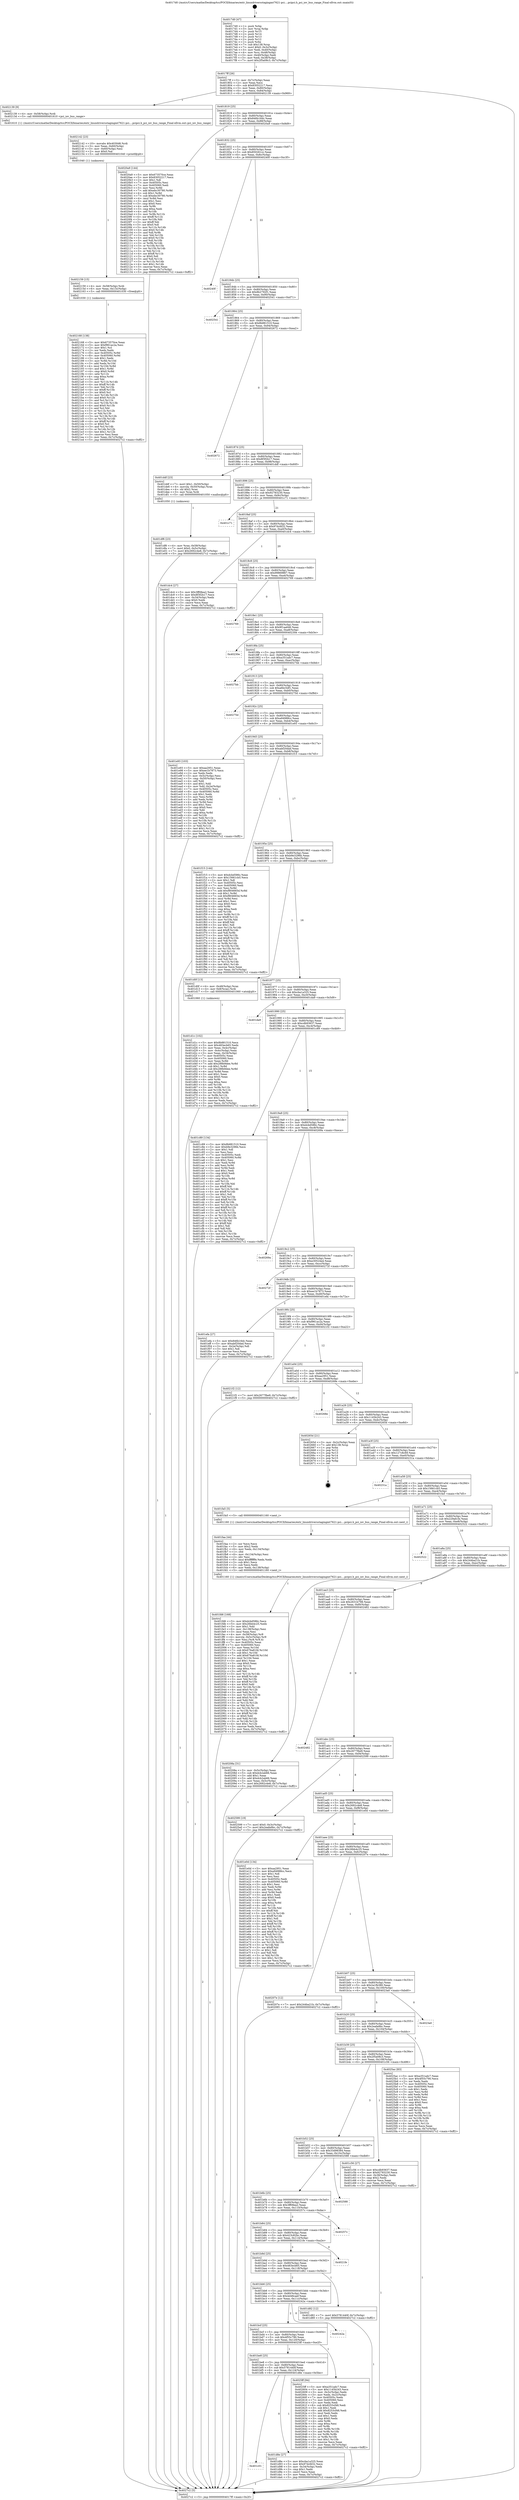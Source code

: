 digraph "0x4017d0" {
  label = "0x4017d0 (/mnt/c/Users/mathe/Desktop/tcc/POCII/binaries/extr_linuxdriversstagingmt7621-pci....pcipci.h_pci_iov_bus_range_Final-ollvm.out::main(0))"
  labelloc = "t"
  node[shape=record]

  Entry [label="",width=0.3,height=0.3,shape=circle,fillcolor=black,style=filled]
  "0x4017ff" [label="{
     0x4017ff [26]\l
     | [instrs]\l
     &nbsp;&nbsp;0x4017ff \<+3\>: mov -0x7c(%rbp),%eax\l
     &nbsp;&nbsp;0x401802 \<+2\>: mov %eax,%ecx\l
     &nbsp;&nbsp;0x401804 \<+6\>: sub $0x83052217,%ecx\l
     &nbsp;&nbsp;0x40180a \<+3\>: mov %eax,-0x80(%rbp)\l
     &nbsp;&nbsp;0x40180d \<+6\>: mov %ecx,-0x84(%rbp)\l
     &nbsp;&nbsp;0x401813 \<+6\>: je 0000000000402139 \<main+0x969\>\l
  }"]
  "0x402139" [label="{
     0x402139 [9]\l
     | [instrs]\l
     &nbsp;&nbsp;0x402139 \<+4\>: mov -0x58(%rbp),%rdi\l
     &nbsp;&nbsp;0x40213d \<+5\>: call 0000000000401610 \<pci_iov_bus_range\>\l
     | [calls]\l
     &nbsp;&nbsp;0x401610 \{1\} (/mnt/c/Users/mathe/Desktop/tcc/POCII/binaries/extr_linuxdriversstagingmt7621-pci....pcipci.h_pci_iov_bus_range_Final-ollvm.out::pci_iov_bus_range)\l
  }"]
  "0x401819" [label="{
     0x401819 [25]\l
     | [instrs]\l
     &nbsp;&nbsp;0x401819 \<+5\>: jmp 000000000040181e \<main+0x4e\>\l
     &nbsp;&nbsp;0x40181e \<+3\>: mov -0x80(%rbp),%eax\l
     &nbsp;&nbsp;0x401821 \<+5\>: sub $0x846b16dc,%eax\l
     &nbsp;&nbsp;0x401826 \<+6\>: mov %eax,-0x88(%rbp)\l
     &nbsp;&nbsp;0x40182c \<+6\>: je 00000000004020a9 \<main+0x8d9\>\l
  }"]
  Exit [label="",width=0.3,height=0.3,shape=circle,fillcolor=black,style=filled,peripheries=2]
  "0x4020a9" [label="{
     0x4020a9 [144]\l
     | [instrs]\l
     &nbsp;&nbsp;0x4020a9 \<+5\>: mov $0x673570ce,%eax\l
     &nbsp;&nbsp;0x4020ae \<+5\>: mov $0x83052217,%ecx\l
     &nbsp;&nbsp;0x4020b3 \<+2\>: mov $0x1,%dl\l
     &nbsp;&nbsp;0x4020b5 \<+7\>: mov 0x40505c,%esi\l
     &nbsp;&nbsp;0x4020bc \<+7\>: mov 0x405060,%edi\l
     &nbsp;&nbsp;0x4020c3 \<+3\>: mov %esi,%r8d\l
     &nbsp;&nbsp;0x4020c6 \<+7\>: add $0xebc30780,%r8d\l
     &nbsp;&nbsp;0x4020cd \<+4\>: sub $0x1,%r8d\l
     &nbsp;&nbsp;0x4020d1 \<+7\>: sub $0xebc30780,%r8d\l
     &nbsp;&nbsp;0x4020d8 \<+4\>: imul %r8d,%esi\l
     &nbsp;&nbsp;0x4020dc \<+3\>: and $0x1,%esi\l
     &nbsp;&nbsp;0x4020df \<+3\>: cmp $0x0,%esi\l
     &nbsp;&nbsp;0x4020e2 \<+4\>: sete %r9b\l
     &nbsp;&nbsp;0x4020e6 \<+3\>: cmp $0xa,%edi\l
     &nbsp;&nbsp;0x4020e9 \<+4\>: setl %r10b\l
     &nbsp;&nbsp;0x4020ed \<+3\>: mov %r9b,%r11b\l
     &nbsp;&nbsp;0x4020f0 \<+4\>: xor $0xff,%r11b\l
     &nbsp;&nbsp;0x4020f4 \<+3\>: mov %r10b,%bl\l
     &nbsp;&nbsp;0x4020f7 \<+3\>: xor $0xff,%bl\l
     &nbsp;&nbsp;0x4020fa \<+3\>: xor $0x0,%dl\l
     &nbsp;&nbsp;0x4020fd \<+3\>: mov %r11b,%r14b\l
     &nbsp;&nbsp;0x402100 \<+4\>: and $0x0,%r14b\l
     &nbsp;&nbsp;0x402104 \<+3\>: and %dl,%r9b\l
     &nbsp;&nbsp;0x402107 \<+3\>: mov %bl,%r15b\l
     &nbsp;&nbsp;0x40210a \<+4\>: and $0x0,%r15b\l
     &nbsp;&nbsp;0x40210e \<+3\>: and %dl,%r10b\l
     &nbsp;&nbsp;0x402111 \<+3\>: or %r9b,%r14b\l
     &nbsp;&nbsp;0x402114 \<+3\>: or %r10b,%r15b\l
     &nbsp;&nbsp;0x402117 \<+3\>: xor %r15b,%r14b\l
     &nbsp;&nbsp;0x40211a \<+3\>: or %bl,%r11b\l
     &nbsp;&nbsp;0x40211d \<+4\>: xor $0xff,%r11b\l
     &nbsp;&nbsp;0x402121 \<+3\>: or $0x0,%dl\l
     &nbsp;&nbsp;0x402124 \<+3\>: and %dl,%r11b\l
     &nbsp;&nbsp;0x402127 \<+3\>: or %r11b,%r14b\l
     &nbsp;&nbsp;0x40212a \<+4\>: test $0x1,%r14b\l
     &nbsp;&nbsp;0x40212e \<+3\>: cmovne %ecx,%eax\l
     &nbsp;&nbsp;0x402131 \<+3\>: mov %eax,-0x7c(%rbp)\l
     &nbsp;&nbsp;0x402134 \<+5\>: jmp 00000000004027c2 \<main+0xff2\>\l
  }"]
  "0x401832" [label="{
     0x401832 [25]\l
     | [instrs]\l
     &nbsp;&nbsp;0x401832 \<+5\>: jmp 0000000000401837 \<main+0x67\>\l
     &nbsp;&nbsp;0x401837 \<+3\>: mov -0x80(%rbp),%eax\l
     &nbsp;&nbsp;0x40183a \<+5\>: sub $0x850261cc,%eax\l
     &nbsp;&nbsp;0x40183f \<+6\>: mov %eax,-0x8c(%rbp)\l
     &nbsp;&nbsp;0x401845 \<+6\>: je 000000000040240f \<main+0xc3f\>\l
  }"]
  "0x402168" [label="{
     0x402168 [138]\l
     | [instrs]\l
     &nbsp;&nbsp;0x402168 \<+5\>: mov $0x673570ce,%eax\l
     &nbsp;&nbsp;0x40216d \<+5\>: mov $0xf961ac2a,%esi\l
     &nbsp;&nbsp;0x402172 \<+2\>: mov $0x1,%cl\l
     &nbsp;&nbsp;0x402174 \<+2\>: xor %edx,%edx\l
     &nbsp;&nbsp;0x402176 \<+8\>: mov 0x40505c,%r8d\l
     &nbsp;&nbsp;0x40217e \<+8\>: mov 0x405060,%r9d\l
     &nbsp;&nbsp;0x402186 \<+3\>: sub $0x1,%edx\l
     &nbsp;&nbsp;0x402189 \<+3\>: mov %r8d,%r10d\l
     &nbsp;&nbsp;0x40218c \<+3\>: add %edx,%r10d\l
     &nbsp;&nbsp;0x40218f \<+4\>: imul %r10d,%r8d\l
     &nbsp;&nbsp;0x402193 \<+4\>: and $0x1,%r8d\l
     &nbsp;&nbsp;0x402197 \<+4\>: cmp $0x0,%r8d\l
     &nbsp;&nbsp;0x40219b \<+4\>: sete %r11b\l
     &nbsp;&nbsp;0x40219f \<+4\>: cmp $0xa,%r9d\l
     &nbsp;&nbsp;0x4021a3 \<+3\>: setl %bl\l
     &nbsp;&nbsp;0x4021a6 \<+3\>: mov %r11b,%r14b\l
     &nbsp;&nbsp;0x4021a9 \<+4\>: xor $0xff,%r14b\l
     &nbsp;&nbsp;0x4021ad \<+3\>: mov %bl,%r15b\l
     &nbsp;&nbsp;0x4021b0 \<+4\>: xor $0xff,%r15b\l
     &nbsp;&nbsp;0x4021b4 \<+3\>: xor $0x0,%cl\l
     &nbsp;&nbsp;0x4021b7 \<+3\>: mov %r14b,%r12b\l
     &nbsp;&nbsp;0x4021ba \<+4\>: and $0x0,%r12b\l
     &nbsp;&nbsp;0x4021be \<+3\>: and %cl,%r11b\l
     &nbsp;&nbsp;0x4021c1 \<+3\>: mov %r15b,%r13b\l
     &nbsp;&nbsp;0x4021c4 \<+4\>: and $0x0,%r13b\l
     &nbsp;&nbsp;0x4021c8 \<+2\>: and %cl,%bl\l
     &nbsp;&nbsp;0x4021ca \<+3\>: or %r11b,%r12b\l
     &nbsp;&nbsp;0x4021cd \<+3\>: or %bl,%r13b\l
     &nbsp;&nbsp;0x4021d0 \<+3\>: xor %r13b,%r12b\l
     &nbsp;&nbsp;0x4021d3 \<+3\>: or %r15b,%r14b\l
     &nbsp;&nbsp;0x4021d6 \<+4\>: xor $0xff,%r14b\l
     &nbsp;&nbsp;0x4021da \<+3\>: or $0x0,%cl\l
     &nbsp;&nbsp;0x4021dd \<+3\>: and %cl,%r14b\l
     &nbsp;&nbsp;0x4021e0 \<+3\>: or %r14b,%r12b\l
     &nbsp;&nbsp;0x4021e3 \<+4\>: test $0x1,%r12b\l
     &nbsp;&nbsp;0x4021e7 \<+3\>: cmovne %esi,%eax\l
     &nbsp;&nbsp;0x4021ea \<+3\>: mov %eax,-0x7c(%rbp)\l
     &nbsp;&nbsp;0x4021ed \<+5\>: jmp 00000000004027c2 \<main+0xff2\>\l
  }"]
  "0x40240f" [label="{
     0x40240f\l
  }", style=dashed]
  "0x40184b" [label="{
     0x40184b [25]\l
     | [instrs]\l
     &nbsp;&nbsp;0x40184b \<+5\>: jmp 0000000000401850 \<main+0x80\>\l
     &nbsp;&nbsp;0x401850 \<+3\>: mov -0x80(%rbp),%eax\l
     &nbsp;&nbsp;0x401853 \<+5\>: sub $0x8b2792f1,%eax\l
     &nbsp;&nbsp;0x401858 \<+6\>: mov %eax,-0x90(%rbp)\l
     &nbsp;&nbsp;0x40185e \<+6\>: je 0000000000402541 \<main+0xd71\>\l
  }"]
  "0x402159" [label="{
     0x402159 [15]\l
     | [instrs]\l
     &nbsp;&nbsp;0x402159 \<+4\>: mov -0x58(%rbp),%rdi\l
     &nbsp;&nbsp;0x40215d \<+6\>: mov %eax,-0x13c(%rbp)\l
     &nbsp;&nbsp;0x402163 \<+5\>: call 0000000000401030 \<free@plt\>\l
     | [calls]\l
     &nbsp;&nbsp;0x401030 \{1\} (unknown)\l
  }"]
  "0x402541" [label="{
     0x402541\l
  }", style=dashed]
  "0x401864" [label="{
     0x401864 [25]\l
     | [instrs]\l
     &nbsp;&nbsp;0x401864 \<+5\>: jmp 0000000000401869 \<main+0x99\>\l
     &nbsp;&nbsp;0x401869 \<+3\>: mov -0x80(%rbp),%eax\l
     &nbsp;&nbsp;0x40186c \<+5\>: sub $0x8b881510,%eax\l
     &nbsp;&nbsp;0x401871 \<+6\>: mov %eax,-0x94(%rbp)\l
     &nbsp;&nbsp;0x401877 \<+6\>: je 0000000000402672 \<main+0xea2\>\l
  }"]
  "0x402142" [label="{
     0x402142 [23]\l
     | [instrs]\l
     &nbsp;&nbsp;0x402142 \<+10\>: movabs $0x4030d6,%rdi\l
     &nbsp;&nbsp;0x40214c \<+3\>: mov %eax,-0x60(%rbp)\l
     &nbsp;&nbsp;0x40214f \<+3\>: mov -0x60(%rbp),%esi\l
     &nbsp;&nbsp;0x402152 \<+2\>: mov $0x0,%al\l
     &nbsp;&nbsp;0x402154 \<+5\>: call 0000000000401040 \<printf@plt\>\l
     | [calls]\l
     &nbsp;&nbsp;0x401040 \{1\} (unknown)\l
  }"]
  "0x402672" [label="{
     0x402672\l
  }", style=dashed]
  "0x40187d" [label="{
     0x40187d [25]\l
     | [instrs]\l
     &nbsp;&nbsp;0x40187d \<+5\>: jmp 0000000000401882 \<main+0xb2\>\l
     &nbsp;&nbsp;0x401882 \<+3\>: mov -0x80(%rbp),%eax\l
     &nbsp;&nbsp;0x401885 \<+5\>: sub $0x8f3f2b17,%eax\l
     &nbsp;&nbsp;0x40188a \<+6\>: mov %eax,-0x98(%rbp)\l
     &nbsp;&nbsp;0x401890 \<+6\>: je 0000000000401ddf \<main+0x60f\>\l
  }"]
  "0x401fd6" [label="{
     0x401fd6 [168]\l
     | [instrs]\l
     &nbsp;&nbsp;0x401fd6 \<+5\>: mov $0xdcbd586c,%ecx\l
     &nbsp;&nbsp;0x401fdb \<+5\>: mov $0x26bb4c25,%edx\l
     &nbsp;&nbsp;0x401fe0 \<+3\>: mov $0x1,%dil\l
     &nbsp;&nbsp;0x401fe3 \<+6\>: mov -0x138(%rbp),%esi\l
     &nbsp;&nbsp;0x401fe9 \<+3\>: imul %eax,%esi\l
     &nbsp;&nbsp;0x401fec \<+4\>: mov -0x58(%rbp),%r8\l
     &nbsp;&nbsp;0x401ff0 \<+4\>: movslq -0x5c(%rbp),%r9\l
     &nbsp;&nbsp;0x401ff4 \<+4\>: mov %esi,(%r8,%r9,4)\l
     &nbsp;&nbsp;0x401ff8 \<+7\>: mov 0x40505c,%eax\l
     &nbsp;&nbsp;0x401fff \<+7\>: mov 0x405060,%esi\l
     &nbsp;&nbsp;0x402006 \<+3\>: mov %eax,%r10d\l
     &nbsp;&nbsp;0x402009 \<+7\>: sub $0x676a81fd,%r10d\l
     &nbsp;&nbsp;0x402010 \<+4\>: sub $0x1,%r10d\l
     &nbsp;&nbsp;0x402014 \<+7\>: add $0x676a81fd,%r10d\l
     &nbsp;&nbsp;0x40201b \<+4\>: imul %r10d,%eax\l
     &nbsp;&nbsp;0x40201f \<+3\>: and $0x1,%eax\l
     &nbsp;&nbsp;0x402022 \<+3\>: cmp $0x0,%eax\l
     &nbsp;&nbsp;0x402025 \<+4\>: sete %r11b\l
     &nbsp;&nbsp;0x402029 \<+3\>: cmp $0xa,%esi\l
     &nbsp;&nbsp;0x40202c \<+3\>: setl %bl\l
     &nbsp;&nbsp;0x40202f \<+3\>: mov %r11b,%r14b\l
     &nbsp;&nbsp;0x402032 \<+4\>: xor $0xff,%r14b\l
     &nbsp;&nbsp;0x402036 \<+3\>: mov %bl,%r15b\l
     &nbsp;&nbsp;0x402039 \<+4\>: xor $0xff,%r15b\l
     &nbsp;&nbsp;0x40203d \<+4\>: xor $0x0,%dil\l
     &nbsp;&nbsp;0x402041 \<+3\>: mov %r14b,%r12b\l
     &nbsp;&nbsp;0x402044 \<+4\>: and $0x0,%r12b\l
     &nbsp;&nbsp;0x402048 \<+3\>: and %dil,%r11b\l
     &nbsp;&nbsp;0x40204b \<+3\>: mov %r15b,%r13b\l
     &nbsp;&nbsp;0x40204e \<+4\>: and $0x0,%r13b\l
     &nbsp;&nbsp;0x402052 \<+3\>: and %dil,%bl\l
     &nbsp;&nbsp;0x402055 \<+3\>: or %r11b,%r12b\l
     &nbsp;&nbsp;0x402058 \<+3\>: or %bl,%r13b\l
     &nbsp;&nbsp;0x40205b \<+3\>: xor %r13b,%r12b\l
     &nbsp;&nbsp;0x40205e \<+3\>: or %r15b,%r14b\l
     &nbsp;&nbsp;0x402061 \<+4\>: xor $0xff,%r14b\l
     &nbsp;&nbsp;0x402065 \<+4\>: or $0x0,%dil\l
     &nbsp;&nbsp;0x402069 \<+3\>: and %dil,%r14b\l
     &nbsp;&nbsp;0x40206c \<+3\>: or %r14b,%r12b\l
     &nbsp;&nbsp;0x40206f \<+4\>: test $0x1,%r12b\l
     &nbsp;&nbsp;0x402073 \<+3\>: cmovne %edx,%ecx\l
     &nbsp;&nbsp;0x402076 \<+3\>: mov %ecx,-0x7c(%rbp)\l
     &nbsp;&nbsp;0x402079 \<+5\>: jmp 00000000004027c2 \<main+0xff2\>\l
  }"]
  "0x401ddf" [label="{
     0x401ddf [23]\l
     | [instrs]\l
     &nbsp;&nbsp;0x401ddf \<+7\>: movl $0x1,-0x50(%rbp)\l
     &nbsp;&nbsp;0x401de6 \<+4\>: movslq -0x50(%rbp),%rax\l
     &nbsp;&nbsp;0x401dea \<+4\>: shl $0x2,%rax\l
     &nbsp;&nbsp;0x401dee \<+3\>: mov %rax,%rdi\l
     &nbsp;&nbsp;0x401df1 \<+5\>: call 0000000000401050 \<malloc@plt\>\l
     | [calls]\l
     &nbsp;&nbsp;0x401050 \{1\} (unknown)\l
  }"]
  "0x401896" [label="{
     0x401896 [25]\l
     | [instrs]\l
     &nbsp;&nbsp;0x401896 \<+5\>: jmp 000000000040189b \<main+0xcb\>\l
     &nbsp;&nbsp;0x40189b \<+3\>: mov -0x80(%rbp),%eax\l
     &nbsp;&nbsp;0x40189e \<+5\>: sub $0x92783230,%eax\l
     &nbsp;&nbsp;0x4018a3 \<+6\>: mov %eax,-0x9c(%rbp)\l
     &nbsp;&nbsp;0x4018a9 \<+6\>: je 0000000000401c71 \<main+0x4a1\>\l
  }"]
  "0x401faa" [label="{
     0x401faa [44]\l
     | [instrs]\l
     &nbsp;&nbsp;0x401faa \<+2\>: xor %ecx,%ecx\l
     &nbsp;&nbsp;0x401fac \<+5\>: mov $0x2,%edx\l
     &nbsp;&nbsp;0x401fb1 \<+6\>: mov %edx,-0x134(%rbp)\l
     &nbsp;&nbsp;0x401fb7 \<+1\>: cltd\l
     &nbsp;&nbsp;0x401fb8 \<+6\>: mov -0x134(%rbp),%esi\l
     &nbsp;&nbsp;0x401fbe \<+2\>: idiv %esi\l
     &nbsp;&nbsp;0x401fc0 \<+6\>: imul $0xfffffffe,%edx,%edx\l
     &nbsp;&nbsp;0x401fc6 \<+3\>: sub $0x1,%ecx\l
     &nbsp;&nbsp;0x401fc9 \<+2\>: sub %ecx,%edx\l
     &nbsp;&nbsp;0x401fcb \<+6\>: mov %edx,-0x138(%rbp)\l
     &nbsp;&nbsp;0x401fd1 \<+5\>: call 0000000000401160 \<next_i\>\l
     | [calls]\l
     &nbsp;&nbsp;0x401160 \{1\} (/mnt/c/Users/mathe/Desktop/tcc/POCII/binaries/extr_linuxdriversstagingmt7621-pci....pcipci.h_pci_iov_bus_range_Final-ollvm.out::next_i)\l
  }"]
  "0x401c71" [label="{
     0x401c71\l
  }", style=dashed]
  "0x4018af" [label="{
     0x4018af [25]\l
     | [instrs]\l
     &nbsp;&nbsp;0x4018af \<+5\>: jmp 00000000004018b4 \<main+0xe4\>\l
     &nbsp;&nbsp;0x4018b4 \<+3\>: mov -0x80(%rbp),%eax\l
     &nbsp;&nbsp;0x4018b7 \<+5\>: sub $0x97dcfd32,%eax\l
     &nbsp;&nbsp;0x4018bc \<+6\>: mov %eax,-0xa0(%rbp)\l
     &nbsp;&nbsp;0x4018c2 \<+6\>: je 0000000000401dc4 \<main+0x5f4\>\l
  }"]
  "0x401df6" [label="{
     0x401df6 [23]\l
     | [instrs]\l
     &nbsp;&nbsp;0x401df6 \<+4\>: mov %rax,-0x58(%rbp)\l
     &nbsp;&nbsp;0x401dfa \<+7\>: movl $0x0,-0x5c(%rbp)\l
     &nbsp;&nbsp;0x401e01 \<+7\>: movl $0x2692c4e8,-0x7c(%rbp)\l
     &nbsp;&nbsp;0x401e08 \<+5\>: jmp 00000000004027c2 \<main+0xff2\>\l
  }"]
  "0x401dc4" [label="{
     0x401dc4 [27]\l
     | [instrs]\l
     &nbsp;&nbsp;0x401dc4 \<+5\>: mov $0x3ff08ea2,%eax\l
     &nbsp;&nbsp;0x401dc9 \<+5\>: mov $0x8f3f2b17,%ecx\l
     &nbsp;&nbsp;0x401dce \<+3\>: mov -0x34(%rbp),%edx\l
     &nbsp;&nbsp;0x401dd1 \<+3\>: cmp $0x0,%edx\l
     &nbsp;&nbsp;0x401dd4 \<+3\>: cmove %ecx,%eax\l
     &nbsp;&nbsp;0x401dd7 \<+3\>: mov %eax,-0x7c(%rbp)\l
     &nbsp;&nbsp;0x401dda \<+5\>: jmp 00000000004027c2 \<main+0xff2\>\l
  }"]
  "0x4018c8" [label="{
     0x4018c8 [25]\l
     | [instrs]\l
     &nbsp;&nbsp;0x4018c8 \<+5\>: jmp 00000000004018cd \<main+0xfd\>\l
     &nbsp;&nbsp;0x4018cd \<+3\>: mov -0x80(%rbp),%eax\l
     &nbsp;&nbsp;0x4018d0 \<+5\>: sub $0x99869867,%eax\l
     &nbsp;&nbsp;0x4018d5 \<+6\>: mov %eax,-0xa4(%rbp)\l
     &nbsp;&nbsp;0x4018db \<+6\>: je 0000000000402769 \<main+0xf99\>\l
  }"]
  "0x401c01" [label="{
     0x401c01\l
  }", style=dashed]
  "0x402769" [label="{
     0x402769\l
  }", style=dashed]
  "0x4018e1" [label="{
     0x4018e1 [25]\l
     | [instrs]\l
     &nbsp;&nbsp;0x4018e1 \<+5\>: jmp 00000000004018e6 \<main+0x116\>\l
     &nbsp;&nbsp;0x4018e6 \<+3\>: mov -0x80(%rbp),%eax\l
     &nbsp;&nbsp;0x4018e9 \<+5\>: sub $0x9f1aa646,%eax\l
     &nbsp;&nbsp;0x4018ee \<+6\>: mov %eax,-0xa8(%rbp)\l
     &nbsp;&nbsp;0x4018f4 \<+6\>: je 000000000040230e \<main+0xb3e\>\l
  }"]
  "0x401d8e" [label="{
     0x401d8e [27]\l
     | [instrs]\l
     &nbsp;&nbsp;0x401d8e \<+5\>: mov $0xcba1a325,%eax\l
     &nbsp;&nbsp;0x401d93 \<+5\>: mov $0x97dcfd32,%ecx\l
     &nbsp;&nbsp;0x401d98 \<+3\>: mov -0x34(%rbp),%edx\l
     &nbsp;&nbsp;0x401d9b \<+3\>: cmp $0x1,%edx\l
     &nbsp;&nbsp;0x401d9e \<+3\>: cmovl %ecx,%eax\l
     &nbsp;&nbsp;0x401da1 \<+3\>: mov %eax,-0x7c(%rbp)\l
     &nbsp;&nbsp;0x401da4 \<+5\>: jmp 00000000004027c2 \<main+0xff2\>\l
  }"]
  "0x40230e" [label="{
     0x40230e\l
  }", style=dashed]
  "0x4018fa" [label="{
     0x4018fa [25]\l
     | [instrs]\l
     &nbsp;&nbsp;0x4018fa \<+5\>: jmp 00000000004018ff \<main+0x12f\>\l
     &nbsp;&nbsp;0x4018ff \<+3\>: mov -0x80(%rbp),%eax\l
     &nbsp;&nbsp;0x401902 \<+5\>: sub $0xa351adc7,%eax\l
     &nbsp;&nbsp;0x401907 \<+6\>: mov %eax,-0xac(%rbp)\l
     &nbsp;&nbsp;0x40190d \<+6\>: je 00000000004027bb \<main+0xfeb\>\l
  }"]
  "0x401be8" [label="{
     0x401be8 [25]\l
     | [instrs]\l
     &nbsp;&nbsp;0x401be8 \<+5\>: jmp 0000000000401bed \<main+0x41d\>\l
     &nbsp;&nbsp;0x401bed \<+3\>: mov -0x80(%rbp),%eax\l
     &nbsp;&nbsp;0x401bf0 \<+5\>: sub $0x5781440f,%eax\l
     &nbsp;&nbsp;0x401bf5 \<+6\>: mov %eax,-0x124(%rbp)\l
     &nbsp;&nbsp;0x401bfb \<+6\>: je 0000000000401d8e \<main+0x5be\>\l
  }"]
  "0x4027bb" [label="{
     0x4027bb\l
  }", style=dashed]
  "0x401913" [label="{
     0x401913 [25]\l
     | [instrs]\l
     &nbsp;&nbsp;0x401913 \<+5\>: jmp 0000000000401918 \<main+0x148\>\l
     &nbsp;&nbsp;0x401918 \<+3\>: mov -0x80(%rbp),%eax\l
     &nbsp;&nbsp;0x40191b \<+5\>: sub $0xa6bc5df1,%eax\l
     &nbsp;&nbsp;0x401920 \<+6\>: mov %eax,-0xb0(%rbp)\l
     &nbsp;&nbsp;0x401926 \<+6\>: je 000000000040275d \<main+0xf8d\>\l
  }"]
  "0x4025ff" [label="{
     0x4025ff [94]\l
     | [instrs]\l
     &nbsp;&nbsp;0x4025ff \<+5\>: mov $0xa351adc7,%eax\l
     &nbsp;&nbsp;0x402604 \<+5\>: mov $0x1145b243,%ecx\l
     &nbsp;&nbsp;0x402609 \<+3\>: mov -0x3c(%rbp),%edx\l
     &nbsp;&nbsp;0x40260c \<+3\>: mov %edx,-0x2c(%rbp)\l
     &nbsp;&nbsp;0x40260f \<+7\>: mov 0x40505c,%edx\l
     &nbsp;&nbsp;0x402616 \<+7\>: mov 0x405060,%esi\l
     &nbsp;&nbsp;0x40261d \<+2\>: mov %edx,%edi\l
     &nbsp;&nbsp;0x40261f \<+6\>: sub $0x8253cf48,%edi\l
     &nbsp;&nbsp;0x402625 \<+3\>: sub $0x1,%edi\l
     &nbsp;&nbsp;0x402628 \<+6\>: add $0x8253cf48,%edi\l
     &nbsp;&nbsp;0x40262e \<+3\>: imul %edi,%edx\l
     &nbsp;&nbsp;0x402631 \<+3\>: and $0x1,%edx\l
     &nbsp;&nbsp;0x402634 \<+3\>: cmp $0x0,%edx\l
     &nbsp;&nbsp;0x402637 \<+4\>: sete %r8b\l
     &nbsp;&nbsp;0x40263b \<+3\>: cmp $0xa,%esi\l
     &nbsp;&nbsp;0x40263e \<+4\>: setl %r9b\l
     &nbsp;&nbsp;0x402642 \<+3\>: mov %r8b,%r10b\l
     &nbsp;&nbsp;0x402645 \<+3\>: and %r9b,%r10b\l
     &nbsp;&nbsp;0x402648 \<+3\>: xor %r9b,%r8b\l
     &nbsp;&nbsp;0x40264b \<+3\>: or %r8b,%r10b\l
     &nbsp;&nbsp;0x40264e \<+4\>: test $0x1,%r10b\l
     &nbsp;&nbsp;0x402652 \<+3\>: cmovne %ecx,%eax\l
     &nbsp;&nbsp;0x402655 \<+3\>: mov %eax,-0x7c(%rbp)\l
     &nbsp;&nbsp;0x402658 \<+5\>: jmp 00000000004027c2 \<main+0xff2\>\l
  }"]
  "0x40275d" [label="{
     0x40275d\l
  }", style=dashed]
  "0x40192c" [label="{
     0x40192c [25]\l
     | [instrs]\l
     &nbsp;&nbsp;0x40192c \<+5\>: jmp 0000000000401931 \<main+0x161\>\l
     &nbsp;&nbsp;0x401931 \<+3\>: mov -0x80(%rbp),%eax\l
     &nbsp;&nbsp;0x401934 \<+5\>: sub $0xa94988cc,%eax\l
     &nbsp;&nbsp;0x401939 \<+6\>: mov %eax,-0xb4(%rbp)\l
     &nbsp;&nbsp;0x40193f \<+6\>: je 0000000000401e93 \<main+0x6c3\>\l
  }"]
  "0x401bcf" [label="{
     0x401bcf [25]\l
     | [instrs]\l
     &nbsp;&nbsp;0x401bcf \<+5\>: jmp 0000000000401bd4 \<main+0x404\>\l
     &nbsp;&nbsp;0x401bd4 \<+3\>: mov -0x80(%rbp),%eax\l
     &nbsp;&nbsp;0x401bd7 \<+5\>: sub $0x4f55c790,%eax\l
     &nbsp;&nbsp;0x401bdc \<+6\>: mov %eax,-0x120(%rbp)\l
     &nbsp;&nbsp;0x401be2 \<+6\>: je 00000000004025ff \<main+0xe2f\>\l
  }"]
  "0x401e93" [label="{
     0x401e93 [103]\l
     | [instrs]\l
     &nbsp;&nbsp;0x401e93 \<+5\>: mov $0xaa2951,%eax\l
     &nbsp;&nbsp;0x401e98 \<+5\>: mov $0xee1b7873,%ecx\l
     &nbsp;&nbsp;0x401e9d \<+2\>: xor %edx,%edx\l
     &nbsp;&nbsp;0x401e9f \<+3\>: mov -0x5c(%rbp),%esi\l
     &nbsp;&nbsp;0x401ea2 \<+3\>: cmp -0x50(%rbp),%esi\l
     &nbsp;&nbsp;0x401ea5 \<+4\>: setl %dil\l
     &nbsp;&nbsp;0x401ea9 \<+4\>: and $0x1,%dil\l
     &nbsp;&nbsp;0x401ead \<+4\>: mov %dil,-0x2e(%rbp)\l
     &nbsp;&nbsp;0x401eb1 \<+7\>: mov 0x40505c,%esi\l
     &nbsp;&nbsp;0x401eb8 \<+8\>: mov 0x405060,%r8d\l
     &nbsp;&nbsp;0x401ec0 \<+3\>: sub $0x1,%edx\l
     &nbsp;&nbsp;0x401ec3 \<+3\>: mov %esi,%r9d\l
     &nbsp;&nbsp;0x401ec6 \<+3\>: add %edx,%r9d\l
     &nbsp;&nbsp;0x401ec9 \<+4\>: imul %r9d,%esi\l
     &nbsp;&nbsp;0x401ecd \<+3\>: and $0x1,%esi\l
     &nbsp;&nbsp;0x401ed0 \<+3\>: cmp $0x0,%esi\l
     &nbsp;&nbsp;0x401ed3 \<+4\>: sete %dil\l
     &nbsp;&nbsp;0x401ed7 \<+4\>: cmp $0xa,%r8d\l
     &nbsp;&nbsp;0x401edb \<+4\>: setl %r10b\l
     &nbsp;&nbsp;0x401edf \<+3\>: mov %dil,%r11b\l
     &nbsp;&nbsp;0x401ee2 \<+3\>: and %r10b,%r11b\l
     &nbsp;&nbsp;0x401ee5 \<+3\>: xor %r10b,%dil\l
     &nbsp;&nbsp;0x401ee8 \<+3\>: or %dil,%r11b\l
     &nbsp;&nbsp;0x401eeb \<+4\>: test $0x1,%r11b\l
     &nbsp;&nbsp;0x401eef \<+3\>: cmovne %ecx,%eax\l
     &nbsp;&nbsp;0x401ef2 \<+3\>: mov %eax,-0x7c(%rbp)\l
     &nbsp;&nbsp;0x401ef5 \<+5\>: jmp 00000000004027c2 \<main+0xff2\>\l
  }"]
  "0x401945" [label="{
     0x401945 [25]\l
     | [instrs]\l
     &nbsp;&nbsp;0x401945 \<+5\>: jmp 000000000040194a \<main+0x17a\>\l
     &nbsp;&nbsp;0x40194a \<+3\>: mov -0x80(%rbp),%eax\l
     &nbsp;&nbsp;0x40194d \<+5\>: sub $0xabf20dad,%eax\l
     &nbsp;&nbsp;0x401952 \<+6\>: mov %eax,-0xb8(%rbp)\l
     &nbsp;&nbsp;0x401958 \<+6\>: je 0000000000401f15 \<main+0x745\>\l
  }"]
  "0x40242a" [label="{
     0x40242a\l
  }", style=dashed]
  "0x401f15" [label="{
     0x401f15 [144]\l
     | [instrs]\l
     &nbsp;&nbsp;0x401f15 \<+5\>: mov $0xdcbd586c,%eax\l
     &nbsp;&nbsp;0x401f1a \<+5\>: mov $0x15661cb5,%ecx\l
     &nbsp;&nbsp;0x401f1f \<+2\>: mov $0x1,%dl\l
     &nbsp;&nbsp;0x401f21 \<+7\>: mov 0x40505c,%esi\l
     &nbsp;&nbsp;0x401f28 \<+7\>: mov 0x405060,%edi\l
     &nbsp;&nbsp;0x401f2f \<+3\>: mov %esi,%r8d\l
     &nbsp;&nbsp;0x401f32 \<+7\>: add $0xf804665d,%r8d\l
     &nbsp;&nbsp;0x401f39 \<+4\>: sub $0x1,%r8d\l
     &nbsp;&nbsp;0x401f3d \<+7\>: sub $0xf804665d,%r8d\l
     &nbsp;&nbsp;0x401f44 \<+4\>: imul %r8d,%esi\l
     &nbsp;&nbsp;0x401f48 \<+3\>: and $0x1,%esi\l
     &nbsp;&nbsp;0x401f4b \<+3\>: cmp $0x0,%esi\l
     &nbsp;&nbsp;0x401f4e \<+4\>: sete %r9b\l
     &nbsp;&nbsp;0x401f52 \<+3\>: cmp $0xa,%edi\l
     &nbsp;&nbsp;0x401f55 \<+4\>: setl %r10b\l
     &nbsp;&nbsp;0x401f59 \<+3\>: mov %r9b,%r11b\l
     &nbsp;&nbsp;0x401f5c \<+4\>: xor $0xff,%r11b\l
     &nbsp;&nbsp;0x401f60 \<+3\>: mov %r10b,%bl\l
     &nbsp;&nbsp;0x401f63 \<+3\>: xor $0xff,%bl\l
     &nbsp;&nbsp;0x401f66 \<+3\>: xor $0x1,%dl\l
     &nbsp;&nbsp;0x401f69 \<+3\>: mov %r11b,%r14b\l
     &nbsp;&nbsp;0x401f6c \<+4\>: and $0xff,%r14b\l
     &nbsp;&nbsp;0x401f70 \<+3\>: and %dl,%r9b\l
     &nbsp;&nbsp;0x401f73 \<+3\>: mov %bl,%r15b\l
     &nbsp;&nbsp;0x401f76 \<+4\>: and $0xff,%r15b\l
     &nbsp;&nbsp;0x401f7a \<+3\>: and %dl,%r10b\l
     &nbsp;&nbsp;0x401f7d \<+3\>: or %r9b,%r14b\l
     &nbsp;&nbsp;0x401f80 \<+3\>: or %r10b,%r15b\l
     &nbsp;&nbsp;0x401f83 \<+3\>: xor %r15b,%r14b\l
     &nbsp;&nbsp;0x401f86 \<+3\>: or %bl,%r11b\l
     &nbsp;&nbsp;0x401f89 \<+4\>: xor $0xff,%r11b\l
     &nbsp;&nbsp;0x401f8d \<+3\>: or $0x1,%dl\l
     &nbsp;&nbsp;0x401f90 \<+3\>: and %dl,%r11b\l
     &nbsp;&nbsp;0x401f93 \<+3\>: or %r11b,%r14b\l
     &nbsp;&nbsp;0x401f96 \<+4\>: test $0x1,%r14b\l
     &nbsp;&nbsp;0x401f9a \<+3\>: cmovne %ecx,%eax\l
     &nbsp;&nbsp;0x401f9d \<+3\>: mov %eax,-0x7c(%rbp)\l
     &nbsp;&nbsp;0x401fa0 \<+5\>: jmp 00000000004027c2 \<main+0xff2\>\l
  }"]
  "0x40195e" [label="{
     0x40195e [25]\l
     | [instrs]\l
     &nbsp;&nbsp;0x40195e \<+5\>: jmp 0000000000401963 \<main+0x193\>\l
     &nbsp;&nbsp;0x401963 \<+3\>: mov -0x80(%rbp),%eax\l
     &nbsp;&nbsp;0x401966 \<+5\>: sub $0xb9e3296b,%eax\l
     &nbsp;&nbsp;0x40196b \<+6\>: mov %eax,-0xbc(%rbp)\l
     &nbsp;&nbsp;0x401971 \<+6\>: je 0000000000401d0f \<main+0x53f\>\l
  }"]
  "0x401bb6" [label="{
     0x401bb6 [25]\l
     | [instrs]\l
     &nbsp;&nbsp;0x401bb6 \<+5\>: jmp 0000000000401bbb \<main+0x3eb\>\l
     &nbsp;&nbsp;0x401bbb \<+3\>: mov -0x80(%rbp),%eax\l
     &nbsp;&nbsp;0x401bbe \<+5\>: sub $0x4d48caef,%eax\l
     &nbsp;&nbsp;0x401bc3 \<+6\>: mov %eax,-0x11c(%rbp)\l
     &nbsp;&nbsp;0x401bc9 \<+6\>: je 000000000040242a \<main+0xc5a\>\l
  }"]
  "0x401d0f" [label="{
     0x401d0f [13]\l
     | [instrs]\l
     &nbsp;&nbsp;0x401d0f \<+4\>: mov -0x48(%rbp),%rax\l
     &nbsp;&nbsp;0x401d13 \<+4\>: mov 0x8(%rax),%rdi\l
     &nbsp;&nbsp;0x401d17 \<+5\>: call 0000000000401060 \<atoi@plt\>\l
     | [calls]\l
     &nbsp;&nbsp;0x401060 \{1\} (unknown)\l
  }"]
  "0x401977" [label="{
     0x401977 [25]\l
     | [instrs]\l
     &nbsp;&nbsp;0x401977 \<+5\>: jmp 000000000040197c \<main+0x1ac\>\l
     &nbsp;&nbsp;0x40197c \<+3\>: mov -0x80(%rbp),%eax\l
     &nbsp;&nbsp;0x40197f \<+5\>: sub $0xcba1a325,%eax\l
     &nbsp;&nbsp;0x401984 \<+6\>: mov %eax,-0xc0(%rbp)\l
     &nbsp;&nbsp;0x40198a \<+6\>: je 0000000000401da9 \<main+0x5d9\>\l
  }"]
  "0x401d82" [label="{
     0x401d82 [12]\l
     | [instrs]\l
     &nbsp;&nbsp;0x401d82 \<+7\>: movl $0x5781440f,-0x7c(%rbp)\l
     &nbsp;&nbsp;0x401d89 \<+5\>: jmp 00000000004027c2 \<main+0xff2\>\l
  }"]
  "0x401da9" [label="{
     0x401da9\l
  }", style=dashed]
  "0x401990" [label="{
     0x401990 [25]\l
     | [instrs]\l
     &nbsp;&nbsp;0x401990 \<+5\>: jmp 0000000000401995 \<main+0x1c5\>\l
     &nbsp;&nbsp;0x401995 \<+3\>: mov -0x80(%rbp),%eax\l
     &nbsp;&nbsp;0x401998 \<+5\>: sub $0xcdb93637,%eax\l
     &nbsp;&nbsp;0x40199d \<+6\>: mov %eax,-0xc4(%rbp)\l
     &nbsp;&nbsp;0x4019a3 \<+6\>: je 0000000000401c89 \<main+0x4b9\>\l
  }"]
  "0x401b9d" [label="{
     0x401b9d [25]\l
     | [instrs]\l
     &nbsp;&nbsp;0x401b9d \<+5\>: jmp 0000000000401ba2 \<main+0x3d2\>\l
     &nbsp;&nbsp;0x401ba2 \<+3\>: mov -0x80(%rbp),%eax\l
     &nbsp;&nbsp;0x401ba5 \<+5\>: sub $0x483ecb65,%eax\l
     &nbsp;&nbsp;0x401baa \<+6\>: mov %eax,-0x118(%rbp)\l
     &nbsp;&nbsp;0x401bb0 \<+6\>: je 0000000000401d82 \<main+0x5b2\>\l
  }"]
  "0x401c89" [label="{
     0x401c89 [134]\l
     | [instrs]\l
     &nbsp;&nbsp;0x401c89 \<+5\>: mov $0x8b881510,%eax\l
     &nbsp;&nbsp;0x401c8e \<+5\>: mov $0xb9e3296b,%ecx\l
     &nbsp;&nbsp;0x401c93 \<+2\>: mov $0x1,%dl\l
     &nbsp;&nbsp;0x401c95 \<+2\>: xor %esi,%esi\l
     &nbsp;&nbsp;0x401c97 \<+7\>: mov 0x40505c,%edi\l
     &nbsp;&nbsp;0x401c9e \<+8\>: mov 0x405060,%r8d\l
     &nbsp;&nbsp;0x401ca6 \<+3\>: sub $0x1,%esi\l
     &nbsp;&nbsp;0x401ca9 \<+3\>: mov %edi,%r9d\l
     &nbsp;&nbsp;0x401cac \<+3\>: add %esi,%r9d\l
     &nbsp;&nbsp;0x401caf \<+4\>: imul %r9d,%edi\l
     &nbsp;&nbsp;0x401cb3 \<+3\>: and $0x1,%edi\l
     &nbsp;&nbsp;0x401cb6 \<+3\>: cmp $0x0,%edi\l
     &nbsp;&nbsp;0x401cb9 \<+4\>: sete %r10b\l
     &nbsp;&nbsp;0x401cbd \<+4\>: cmp $0xa,%r8d\l
     &nbsp;&nbsp;0x401cc1 \<+4\>: setl %r11b\l
     &nbsp;&nbsp;0x401cc5 \<+3\>: mov %r10b,%bl\l
     &nbsp;&nbsp;0x401cc8 \<+3\>: xor $0xff,%bl\l
     &nbsp;&nbsp;0x401ccb \<+3\>: mov %r11b,%r14b\l
     &nbsp;&nbsp;0x401cce \<+4\>: xor $0xff,%r14b\l
     &nbsp;&nbsp;0x401cd2 \<+3\>: xor $0x1,%dl\l
     &nbsp;&nbsp;0x401cd5 \<+3\>: mov %bl,%r15b\l
     &nbsp;&nbsp;0x401cd8 \<+4\>: and $0xff,%r15b\l
     &nbsp;&nbsp;0x401cdc \<+3\>: and %dl,%r10b\l
     &nbsp;&nbsp;0x401cdf \<+3\>: mov %r14b,%r12b\l
     &nbsp;&nbsp;0x401ce2 \<+4\>: and $0xff,%r12b\l
     &nbsp;&nbsp;0x401ce6 \<+3\>: and %dl,%r11b\l
     &nbsp;&nbsp;0x401ce9 \<+3\>: or %r10b,%r15b\l
     &nbsp;&nbsp;0x401cec \<+3\>: or %r11b,%r12b\l
     &nbsp;&nbsp;0x401cef \<+3\>: xor %r12b,%r15b\l
     &nbsp;&nbsp;0x401cf2 \<+3\>: or %r14b,%bl\l
     &nbsp;&nbsp;0x401cf5 \<+3\>: xor $0xff,%bl\l
     &nbsp;&nbsp;0x401cf8 \<+3\>: or $0x1,%dl\l
     &nbsp;&nbsp;0x401cfb \<+2\>: and %dl,%bl\l
     &nbsp;&nbsp;0x401cfd \<+3\>: or %bl,%r15b\l
     &nbsp;&nbsp;0x401d00 \<+4\>: test $0x1,%r15b\l
     &nbsp;&nbsp;0x401d04 \<+3\>: cmovne %ecx,%eax\l
     &nbsp;&nbsp;0x401d07 \<+3\>: mov %eax,-0x7c(%rbp)\l
     &nbsp;&nbsp;0x401d0a \<+5\>: jmp 00000000004027c2 \<main+0xff2\>\l
  }"]
  "0x4019a9" [label="{
     0x4019a9 [25]\l
     | [instrs]\l
     &nbsp;&nbsp;0x4019a9 \<+5\>: jmp 00000000004019ae \<main+0x1de\>\l
     &nbsp;&nbsp;0x4019ae \<+3\>: mov -0x80(%rbp),%eax\l
     &nbsp;&nbsp;0x4019b1 \<+5\>: sub $0xdcbd586c,%eax\l
     &nbsp;&nbsp;0x4019b6 \<+6\>: mov %eax,-0xc8(%rbp)\l
     &nbsp;&nbsp;0x4019bc \<+6\>: je 000000000040269a \<main+0xeca\>\l
  }"]
  "0x4021fe" [label="{
     0x4021fe\l
  }", style=dashed]
  "0x40269a" [label="{
     0x40269a\l
  }", style=dashed]
  "0x4019c2" [label="{
     0x4019c2 [25]\l
     | [instrs]\l
     &nbsp;&nbsp;0x4019c2 \<+5\>: jmp 00000000004019c7 \<main+0x1f7\>\l
     &nbsp;&nbsp;0x4019c7 \<+3\>: mov -0x80(%rbp),%eax\l
     &nbsp;&nbsp;0x4019ca \<+5\>: sub $0xe30524a4,%eax\l
     &nbsp;&nbsp;0x4019cf \<+6\>: mov %eax,-0xcc(%rbp)\l
     &nbsp;&nbsp;0x4019d5 \<+6\>: je 000000000040272f \<main+0xf5f\>\l
  }"]
  "0x401b84" [label="{
     0x401b84 [25]\l
     | [instrs]\l
     &nbsp;&nbsp;0x401b84 \<+5\>: jmp 0000000000401b89 \<main+0x3b9\>\l
     &nbsp;&nbsp;0x401b89 \<+3\>: mov -0x80(%rbp),%eax\l
     &nbsp;&nbsp;0x401b8c \<+5\>: sub $0x423c82bc,%eax\l
     &nbsp;&nbsp;0x401b91 \<+6\>: mov %eax,-0x114(%rbp)\l
     &nbsp;&nbsp;0x401b97 \<+6\>: je 00000000004021fe \<main+0xa2e\>\l
  }"]
  "0x40272f" [label="{
     0x40272f\l
  }", style=dashed]
  "0x4019db" [label="{
     0x4019db [25]\l
     | [instrs]\l
     &nbsp;&nbsp;0x4019db \<+5\>: jmp 00000000004019e0 \<main+0x210\>\l
     &nbsp;&nbsp;0x4019e0 \<+3\>: mov -0x80(%rbp),%eax\l
     &nbsp;&nbsp;0x4019e3 \<+5\>: sub $0xee1b7873,%eax\l
     &nbsp;&nbsp;0x4019e8 \<+6\>: mov %eax,-0xd0(%rbp)\l
     &nbsp;&nbsp;0x4019ee \<+6\>: je 0000000000401efa \<main+0x72a\>\l
  }"]
  "0x40257c" [label="{
     0x40257c\l
  }", style=dashed]
  "0x401efa" [label="{
     0x401efa [27]\l
     | [instrs]\l
     &nbsp;&nbsp;0x401efa \<+5\>: mov $0x846b16dc,%eax\l
     &nbsp;&nbsp;0x401eff \<+5\>: mov $0xabf20dad,%ecx\l
     &nbsp;&nbsp;0x401f04 \<+3\>: mov -0x2e(%rbp),%dl\l
     &nbsp;&nbsp;0x401f07 \<+3\>: test $0x1,%dl\l
     &nbsp;&nbsp;0x401f0a \<+3\>: cmovne %ecx,%eax\l
     &nbsp;&nbsp;0x401f0d \<+3\>: mov %eax,-0x7c(%rbp)\l
     &nbsp;&nbsp;0x401f10 \<+5\>: jmp 00000000004027c2 \<main+0xff2\>\l
  }"]
  "0x4019f4" [label="{
     0x4019f4 [25]\l
     | [instrs]\l
     &nbsp;&nbsp;0x4019f4 \<+5\>: jmp 00000000004019f9 \<main+0x229\>\l
     &nbsp;&nbsp;0x4019f9 \<+3\>: mov -0x80(%rbp),%eax\l
     &nbsp;&nbsp;0x4019fc \<+5\>: sub $0xf961ac2a,%eax\l
     &nbsp;&nbsp;0x401a01 \<+6\>: mov %eax,-0xd4(%rbp)\l
     &nbsp;&nbsp;0x401a07 \<+6\>: je 00000000004021f2 \<main+0xa22\>\l
  }"]
  "0x401b6b" [label="{
     0x401b6b [25]\l
     | [instrs]\l
     &nbsp;&nbsp;0x401b6b \<+5\>: jmp 0000000000401b70 \<main+0x3a0\>\l
     &nbsp;&nbsp;0x401b70 \<+3\>: mov -0x80(%rbp),%eax\l
     &nbsp;&nbsp;0x401b73 \<+5\>: sub $0x3ff08ea2,%eax\l
     &nbsp;&nbsp;0x401b78 \<+6\>: mov %eax,-0x110(%rbp)\l
     &nbsp;&nbsp;0x401b7e \<+6\>: je 000000000040257c \<main+0xdac\>\l
  }"]
  "0x4021f2" [label="{
     0x4021f2 [12]\l
     | [instrs]\l
     &nbsp;&nbsp;0x4021f2 \<+7\>: movl $0x2677fbe9,-0x7c(%rbp)\l
     &nbsp;&nbsp;0x4021f9 \<+5\>: jmp 00000000004027c2 \<main+0xff2\>\l
  }"]
  "0x401a0d" [label="{
     0x401a0d [25]\l
     | [instrs]\l
     &nbsp;&nbsp;0x401a0d \<+5\>: jmp 0000000000401a12 \<main+0x242\>\l
     &nbsp;&nbsp;0x401a12 \<+3\>: mov -0x80(%rbp),%eax\l
     &nbsp;&nbsp;0x401a15 \<+5\>: sub $0xaa2951,%eax\l
     &nbsp;&nbsp;0x401a1a \<+6\>: mov %eax,-0xd8(%rbp)\l
     &nbsp;&nbsp;0x401a20 \<+6\>: je 000000000040268e \<main+0xebe\>\l
  }"]
  "0x402588" [label="{
     0x402588\l
  }", style=dashed]
  "0x40268e" [label="{
     0x40268e\l
  }", style=dashed]
  "0x401a26" [label="{
     0x401a26 [25]\l
     | [instrs]\l
     &nbsp;&nbsp;0x401a26 \<+5\>: jmp 0000000000401a2b \<main+0x25b\>\l
     &nbsp;&nbsp;0x401a2b \<+3\>: mov -0x80(%rbp),%eax\l
     &nbsp;&nbsp;0x401a2e \<+5\>: sub $0x1145b243,%eax\l
     &nbsp;&nbsp;0x401a33 \<+6\>: mov %eax,-0xdc(%rbp)\l
     &nbsp;&nbsp;0x401a39 \<+6\>: je 000000000040265d \<main+0xe8d\>\l
  }"]
  "0x401d1c" [label="{
     0x401d1c [102]\l
     | [instrs]\l
     &nbsp;&nbsp;0x401d1c \<+5\>: mov $0x8b881510,%ecx\l
     &nbsp;&nbsp;0x401d21 \<+5\>: mov $0x483ecb65,%edx\l
     &nbsp;&nbsp;0x401d26 \<+3\>: mov %eax,-0x4c(%rbp)\l
     &nbsp;&nbsp;0x401d29 \<+3\>: mov -0x4c(%rbp),%eax\l
     &nbsp;&nbsp;0x401d2c \<+3\>: mov %eax,-0x34(%rbp)\l
     &nbsp;&nbsp;0x401d2f \<+7\>: mov 0x40505c,%eax\l
     &nbsp;&nbsp;0x401d36 \<+7\>: mov 0x405060,%esi\l
     &nbsp;&nbsp;0x401d3d \<+3\>: mov %eax,%r8d\l
     &nbsp;&nbsp;0x401d40 \<+7\>: add $0x288b9dee,%r8d\l
     &nbsp;&nbsp;0x401d47 \<+4\>: sub $0x1,%r8d\l
     &nbsp;&nbsp;0x401d4b \<+7\>: sub $0x288b9dee,%r8d\l
     &nbsp;&nbsp;0x401d52 \<+4\>: imul %r8d,%eax\l
     &nbsp;&nbsp;0x401d56 \<+3\>: and $0x1,%eax\l
     &nbsp;&nbsp;0x401d59 \<+3\>: cmp $0x0,%eax\l
     &nbsp;&nbsp;0x401d5c \<+4\>: sete %r9b\l
     &nbsp;&nbsp;0x401d60 \<+3\>: cmp $0xa,%esi\l
     &nbsp;&nbsp;0x401d63 \<+4\>: setl %r10b\l
     &nbsp;&nbsp;0x401d67 \<+3\>: mov %r9b,%r11b\l
     &nbsp;&nbsp;0x401d6a \<+3\>: and %r10b,%r11b\l
     &nbsp;&nbsp;0x401d6d \<+3\>: xor %r10b,%r9b\l
     &nbsp;&nbsp;0x401d70 \<+3\>: or %r9b,%r11b\l
     &nbsp;&nbsp;0x401d73 \<+4\>: test $0x1,%r11b\l
     &nbsp;&nbsp;0x401d77 \<+3\>: cmovne %edx,%ecx\l
     &nbsp;&nbsp;0x401d7a \<+3\>: mov %ecx,-0x7c(%rbp)\l
     &nbsp;&nbsp;0x401d7d \<+5\>: jmp 00000000004027c2 \<main+0xff2\>\l
  }"]
  "0x40265d" [label="{
     0x40265d [21]\l
     | [instrs]\l
     &nbsp;&nbsp;0x40265d \<+3\>: mov -0x2c(%rbp),%eax\l
     &nbsp;&nbsp;0x402660 \<+7\>: add $0x138,%rsp\l
     &nbsp;&nbsp;0x402667 \<+1\>: pop %rbx\l
     &nbsp;&nbsp;0x402668 \<+2\>: pop %r12\l
     &nbsp;&nbsp;0x40266a \<+2\>: pop %r13\l
     &nbsp;&nbsp;0x40266c \<+2\>: pop %r14\l
     &nbsp;&nbsp;0x40266e \<+2\>: pop %r15\l
     &nbsp;&nbsp;0x402670 \<+1\>: pop %rbp\l
     &nbsp;&nbsp;0x402671 \<+1\>: ret\l
  }"]
  "0x401a3f" [label="{
     0x401a3f [25]\l
     | [instrs]\l
     &nbsp;&nbsp;0x401a3f \<+5\>: jmp 0000000000401a44 \<main+0x274\>\l
     &nbsp;&nbsp;0x401a44 \<+3\>: mov -0x80(%rbp),%eax\l
     &nbsp;&nbsp;0x401a47 \<+5\>: sub $0x127c8c69,%eax\l
     &nbsp;&nbsp;0x401a4c \<+6\>: mov %eax,-0xe0(%rbp)\l
     &nbsp;&nbsp;0x401a52 \<+6\>: je 000000000040231a \<main+0xb4a\>\l
  }"]
  "0x4017d0" [label="{
     0x4017d0 [47]\l
     | [instrs]\l
     &nbsp;&nbsp;0x4017d0 \<+1\>: push %rbp\l
     &nbsp;&nbsp;0x4017d1 \<+3\>: mov %rsp,%rbp\l
     &nbsp;&nbsp;0x4017d4 \<+2\>: push %r15\l
     &nbsp;&nbsp;0x4017d6 \<+2\>: push %r14\l
     &nbsp;&nbsp;0x4017d8 \<+2\>: push %r13\l
     &nbsp;&nbsp;0x4017da \<+2\>: push %r12\l
     &nbsp;&nbsp;0x4017dc \<+1\>: push %rbx\l
     &nbsp;&nbsp;0x4017dd \<+7\>: sub $0x138,%rsp\l
     &nbsp;&nbsp;0x4017e4 \<+7\>: movl $0x0,-0x3c(%rbp)\l
     &nbsp;&nbsp;0x4017eb \<+3\>: mov %edi,-0x40(%rbp)\l
     &nbsp;&nbsp;0x4017ee \<+4\>: mov %rsi,-0x48(%rbp)\l
     &nbsp;&nbsp;0x4017f2 \<+3\>: mov -0x40(%rbp),%edi\l
     &nbsp;&nbsp;0x4017f5 \<+3\>: mov %edi,-0x38(%rbp)\l
     &nbsp;&nbsp;0x4017f8 \<+7\>: movl $0x2f5a08c3,-0x7c(%rbp)\l
  }"]
  "0x40231a" [label="{
     0x40231a\l
  }", style=dashed]
  "0x401a58" [label="{
     0x401a58 [25]\l
     | [instrs]\l
     &nbsp;&nbsp;0x401a58 \<+5\>: jmp 0000000000401a5d \<main+0x28d\>\l
     &nbsp;&nbsp;0x401a5d \<+3\>: mov -0x80(%rbp),%eax\l
     &nbsp;&nbsp;0x401a60 \<+5\>: sub $0x15661cb5,%eax\l
     &nbsp;&nbsp;0x401a65 \<+6\>: mov %eax,-0xe4(%rbp)\l
     &nbsp;&nbsp;0x401a6b \<+6\>: je 0000000000401fa5 \<main+0x7d5\>\l
  }"]
  "0x4027c2" [label="{
     0x4027c2 [5]\l
     | [instrs]\l
     &nbsp;&nbsp;0x4027c2 \<+5\>: jmp 00000000004017ff \<main+0x2f\>\l
  }"]
  "0x401fa5" [label="{
     0x401fa5 [5]\l
     | [instrs]\l
     &nbsp;&nbsp;0x401fa5 \<+5\>: call 0000000000401160 \<next_i\>\l
     | [calls]\l
     &nbsp;&nbsp;0x401160 \{1\} (/mnt/c/Users/mathe/Desktop/tcc/POCII/binaries/extr_linuxdriversstagingmt7621-pci....pcipci.h_pci_iov_bus_range_Final-ollvm.out::next_i)\l
  }"]
  "0x401a71" [label="{
     0x401a71 [25]\l
     | [instrs]\l
     &nbsp;&nbsp;0x401a71 \<+5\>: jmp 0000000000401a76 \<main+0x2a6\>\l
     &nbsp;&nbsp;0x401a76 \<+3\>: mov -0x80(%rbp),%eax\l
     &nbsp;&nbsp;0x401a79 \<+5\>: sub $0x229afc3e,%eax\l
     &nbsp;&nbsp;0x401a7e \<+6\>: mov %eax,-0xe8(%rbp)\l
     &nbsp;&nbsp;0x401a84 \<+6\>: je 0000000000402522 \<main+0xd52\>\l
  }"]
  "0x401b52" [label="{
     0x401b52 [25]\l
     | [instrs]\l
     &nbsp;&nbsp;0x401b52 \<+5\>: jmp 0000000000401b57 \<main+0x387\>\l
     &nbsp;&nbsp;0x401b57 \<+3\>: mov -0x80(%rbp),%eax\l
     &nbsp;&nbsp;0x401b5a \<+5\>: sub $0x33d98384,%eax\l
     &nbsp;&nbsp;0x401b5f \<+6\>: mov %eax,-0x10c(%rbp)\l
     &nbsp;&nbsp;0x401b65 \<+6\>: je 0000000000402588 \<main+0xdb8\>\l
  }"]
  "0x402522" [label="{
     0x402522\l
  }", style=dashed]
  "0x401a8a" [label="{
     0x401a8a [25]\l
     | [instrs]\l
     &nbsp;&nbsp;0x401a8a \<+5\>: jmp 0000000000401a8f \<main+0x2bf\>\l
     &nbsp;&nbsp;0x401a8f \<+3\>: mov -0x80(%rbp),%eax\l
     &nbsp;&nbsp;0x401a92 \<+5\>: sub $0x244ba21b,%eax\l
     &nbsp;&nbsp;0x401a97 \<+6\>: mov %eax,-0xec(%rbp)\l
     &nbsp;&nbsp;0x401a9d \<+6\>: je 000000000040208a \<main+0x8ba\>\l
  }"]
  "0x401c56" [label="{
     0x401c56 [27]\l
     | [instrs]\l
     &nbsp;&nbsp;0x401c56 \<+5\>: mov $0xcdb93637,%eax\l
     &nbsp;&nbsp;0x401c5b \<+5\>: mov $0x92783230,%ecx\l
     &nbsp;&nbsp;0x401c60 \<+3\>: mov -0x38(%rbp),%edx\l
     &nbsp;&nbsp;0x401c63 \<+3\>: cmp $0x2,%edx\l
     &nbsp;&nbsp;0x401c66 \<+3\>: cmovne %ecx,%eax\l
     &nbsp;&nbsp;0x401c69 \<+3\>: mov %eax,-0x7c(%rbp)\l
     &nbsp;&nbsp;0x401c6c \<+5\>: jmp 00000000004027c2 \<main+0xff2\>\l
  }"]
  "0x40208a" [label="{
     0x40208a [31]\l
     | [instrs]\l
     &nbsp;&nbsp;0x40208a \<+3\>: mov -0x5c(%rbp),%eax\l
     &nbsp;&nbsp;0x40208d \<+5\>: sub $0xdcb2ab66,%eax\l
     &nbsp;&nbsp;0x402092 \<+3\>: add $0x1,%eax\l
     &nbsp;&nbsp;0x402095 \<+5\>: add $0xdcb2ab66,%eax\l
     &nbsp;&nbsp;0x40209a \<+3\>: mov %eax,-0x5c(%rbp)\l
     &nbsp;&nbsp;0x40209d \<+7\>: movl $0x2692c4e8,-0x7c(%rbp)\l
     &nbsp;&nbsp;0x4020a4 \<+5\>: jmp 00000000004027c2 \<main+0xff2\>\l
  }"]
  "0x401aa3" [label="{
     0x401aa3 [25]\l
     | [instrs]\l
     &nbsp;&nbsp;0x401aa3 \<+5\>: jmp 0000000000401aa8 \<main+0x2d8\>\l
     &nbsp;&nbsp;0x401aa8 \<+3\>: mov -0x80(%rbp),%eax\l
     &nbsp;&nbsp;0x401aab \<+5\>: sub $0x2631b798,%eax\l
     &nbsp;&nbsp;0x401ab0 \<+6\>: mov %eax,-0xf0(%rbp)\l
     &nbsp;&nbsp;0x401ab6 \<+6\>: je 0000000000402482 \<main+0xcb2\>\l
  }"]
  "0x401b39" [label="{
     0x401b39 [25]\l
     | [instrs]\l
     &nbsp;&nbsp;0x401b39 \<+5\>: jmp 0000000000401b3e \<main+0x36e\>\l
     &nbsp;&nbsp;0x401b3e \<+3\>: mov -0x80(%rbp),%eax\l
     &nbsp;&nbsp;0x401b41 \<+5\>: sub $0x2f5a08c3,%eax\l
     &nbsp;&nbsp;0x401b46 \<+6\>: mov %eax,-0x108(%rbp)\l
     &nbsp;&nbsp;0x401b4c \<+6\>: je 0000000000401c56 \<main+0x486\>\l
  }"]
  "0x402482" [label="{
     0x402482\l
  }", style=dashed]
  "0x401abc" [label="{
     0x401abc [25]\l
     | [instrs]\l
     &nbsp;&nbsp;0x401abc \<+5\>: jmp 0000000000401ac1 \<main+0x2f1\>\l
     &nbsp;&nbsp;0x401ac1 \<+3\>: mov -0x80(%rbp),%eax\l
     &nbsp;&nbsp;0x401ac4 \<+5\>: sub $0x2677fbe9,%eax\l
     &nbsp;&nbsp;0x401ac9 \<+6\>: mov %eax,-0xf4(%rbp)\l
     &nbsp;&nbsp;0x401acf \<+6\>: je 0000000000402599 \<main+0xdc9\>\l
  }"]
  "0x4025ac" [label="{
     0x4025ac [83]\l
     | [instrs]\l
     &nbsp;&nbsp;0x4025ac \<+5\>: mov $0xa351adc7,%eax\l
     &nbsp;&nbsp;0x4025b1 \<+5\>: mov $0x4f55c790,%ecx\l
     &nbsp;&nbsp;0x4025b6 \<+2\>: xor %edx,%edx\l
     &nbsp;&nbsp;0x4025b8 \<+7\>: mov 0x40505c,%esi\l
     &nbsp;&nbsp;0x4025bf \<+7\>: mov 0x405060,%edi\l
     &nbsp;&nbsp;0x4025c6 \<+3\>: sub $0x1,%edx\l
     &nbsp;&nbsp;0x4025c9 \<+3\>: mov %esi,%r8d\l
     &nbsp;&nbsp;0x4025cc \<+3\>: add %edx,%r8d\l
     &nbsp;&nbsp;0x4025cf \<+4\>: imul %r8d,%esi\l
     &nbsp;&nbsp;0x4025d3 \<+3\>: and $0x1,%esi\l
     &nbsp;&nbsp;0x4025d6 \<+3\>: cmp $0x0,%esi\l
     &nbsp;&nbsp;0x4025d9 \<+4\>: sete %r9b\l
     &nbsp;&nbsp;0x4025dd \<+3\>: cmp $0xa,%edi\l
     &nbsp;&nbsp;0x4025e0 \<+4\>: setl %r10b\l
     &nbsp;&nbsp;0x4025e4 \<+3\>: mov %r9b,%r11b\l
     &nbsp;&nbsp;0x4025e7 \<+3\>: and %r10b,%r11b\l
     &nbsp;&nbsp;0x4025ea \<+3\>: xor %r10b,%r9b\l
     &nbsp;&nbsp;0x4025ed \<+3\>: or %r9b,%r11b\l
     &nbsp;&nbsp;0x4025f0 \<+4\>: test $0x1,%r11b\l
     &nbsp;&nbsp;0x4025f4 \<+3\>: cmovne %ecx,%eax\l
     &nbsp;&nbsp;0x4025f7 \<+3\>: mov %eax,-0x7c(%rbp)\l
     &nbsp;&nbsp;0x4025fa \<+5\>: jmp 00000000004027c2 \<main+0xff2\>\l
  }"]
  "0x402599" [label="{
     0x402599 [19]\l
     | [instrs]\l
     &nbsp;&nbsp;0x402599 \<+7\>: movl $0x0,-0x3c(%rbp)\l
     &nbsp;&nbsp;0x4025a0 \<+7\>: movl $0x2eafa9bc,-0x7c(%rbp)\l
     &nbsp;&nbsp;0x4025a7 \<+5\>: jmp 00000000004027c2 \<main+0xff2\>\l
  }"]
  "0x401ad5" [label="{
     0x401ad5 [25]\l
     | [instrs]\l
     &nbsp;&nbsp;0x401ad5 \<+5\>: jmp 0000000000401ada \<main+0x30a\>\l
     &nbsp;&nbsp;0x401ada \<+3\>: mov -0x80(%rbp),%eax\l
     &nbsp;&nbsp;0x401add \<+5\>: sub $0x2692c4e8,%eax\l
     &nbsp;&nbsp;0x401ae2 \<+6\>: mov %eax,-0xf8(%rbp)\l
     &nbsp;&nbsp;0x401ae8 \<+6\>: je 0000000000401e0d \<main+0x63d\>\l
  }"]
  "0x401b20" [label="{
     0x401b20 [25]\l
     | [instrs]\l
     &nbsp;&nbsp;0x401b20 \<+5\>: jmp 0000000000401b25 \<main+0x355\>\l
     &nbsp;&nbsp;0x401b25 \<+3\>: mov -0x80(%rbp),%eax\l
     &nbsp;&nbsp;0x401b28 \<+5\>: sub $0x2eafa9bc,%eax\l
     &nbsp;&nbsp;0x401b2d \<+6\>: mov %eax,-0x104(%rbp)\l
     &nbsp;&nbsp;0x401b33 \<+6\>: je 00000000004025ac \<main+0xddc\>\l
  }"]
  "0x401e0d" [label="{
     0x401e0d [134]\l
     | [instrs]\l
     &nbsp;&nbsp;0x401e0d \<+5\>: mov $0xaa2951,%eax\l
     &nbsp;&nbsp;0x401e12 \<+5\>: mov $0xa94988cc,%ecx\l
     &nbsp;&nbsp;0x401e17 \<+2\>: mov $0x1,%dl\l
     &nbsp;&nbsp;0x401e19 \<+2\>: xor %esi,%esi\l
     &nbsp;&nbsp;0x401e1b \<+7\>: mov 0x40505c,%edi\l
     &nbsp;&nbsp;0x401e22 \<+8\>: mov 0x405060,%r8d\l
     &nbsp;&nbsp;0x401e2a \<+3\>: sub $0x1,%esi\l
     &nbsp;&nbsp;0x401e2d \<+3\>: mov %edi,%r9d\l
     &nbsp;&nbsp;0x401e30 \<+3\>: add %esi,%r9d\l
     &nbsp;&nbsp;0x401e33 \<+4\>: imul %r9d,%edi\l
     &nbsp;&nbsp;0x401e37 \<+3\>: and $0x1,%edi\l
     &nbsp;&nbsp;0x401e3a \<+3\>: cmp $0x0,%edi\l
     &nbsp;&nbsp;0x401e3d \<+4\>: sete %r10b\l
     &nbsp;&nbsp;0x401e41 \<+4\>: cmp $0xa,%r8d\l
     &nbsp;&nbsp;0x401e45 \<+4\>: setl %r11b\l
     &nbsp;&nbsp;0x401e49 \<+3\>: mov %r10b,%bl\l
     &nbsp;&nbsp;0x401e4c \<+3\>: xor $0xff,%bl\l
     &nbsp;&nbsp;0x401e4f \<+3\>: mov %r11b,%r14b\l
     &nbsp;&nbsp;0x401e52 \<+4\>: xor $0xff,%r14b\l
     &nbsp;&nbsp;0x401e56 \<+3\>: xor $0x1,%dl\l
     &nbsp;&nbsp;0x401e59 \<+3\>: mov %bl,%r15b\l
     &nbsp;&nbsp;0x401e5c \<+4\>: and $0xff,%r15b\l
     &nbsp;&nbsp;0x401e60 \<+3\>: and %dl,%r10b\l
     &nbsp;&nbsp;0x401e63 \<+3\>: mov %r14b,%r12b\l
     &nbsp;&nbsp;0x401e66 \<+4\>: and $0xff,%r12b\l
     &nbsp;&nbsp;0x401e6a \<+3\>: and %dl,%r11b\l
     &nbsp;&nbsp;0x401e6d \<+3\>: or %r10b,%r15b\l
     &nbsp;&nbsp;0x401e70 \<+3\>: or %r11b,%r12b\l
     &nbsp;&nbsp;0x401e73 \<+3\>: xor %r12b,%r15b\l
     &nbsp;&nbsp;0x401e76 \<+3\>: or %r14b,%bl\l
     &nbsp;&nbsp;0x401e79 \<+3\>: xor $0xff,%bl\l
     &nbsp;&nbsp;0x401e7c \<+3\>: or $0x1,%dl\l
     &nbsp;&nbsp;0x401e7f \<+2\>: and %dl,%bl\l
     &nbsp;&nbsp;0x401e81 \<+3\>: or %bl,%r15b\l
     &nbsp;&nbsp;0x401e84 \<+4\>: test $0x1,%r15b\l
     &nbsp;&nbsp;0x401e88 \<+3\>: cmovne %ecx,%eax\l
     &nbsp;&nbsp;0x401e8b \<+3\>: mov %eax,-0x7c(%rbp)\l
     &nbsp;&nbsp;0x401e8e \<+5\>: jmp 00000000004027c2 \<main+0xff2\>\l
  }"]
  "0x401aee" [label="{
     0x401aee [25]\l
     | [instrs]\l
     &nbsp;&nbsp;0x401aee \<+5\>: jmp 0000000000401af3 \<main+0x323\>\l
     &nbsp;&nbsp;0x401af3 \<+3\>: mov -0x80(%rbp),%eax\l
     &nbsp;&nbsp;0x401af6 \<+5\>: sub $0x26bb4c25,%eax\l
     &nbsp;&nbsp;0x401afb \<+6\>: mov %eax,-0xfc(%rbp)\l
     &nbsp;&nbsp;0x401b01 \<+6\>: je 000000000040207e \<main+0x8ae\>\l
  }"]
  "0x4023a0" [label="{
     0x4023a0\l
  }", style=dashed]
  "0x40207e" [label="{
     0x40207e [12]\l
     | [instrs]\l
     &nbsp;&nbsp;0x40207e \<+7\>: movl $0x244ba21b,-0x7c(%rbp)\l
     &nbsp;&nbsp;0x402085 \<+5\>: jmp 00000000004027c2 \<main+0xff2\>\l
  }"]
  "0x401b07" [label="{
     0x401b07 [25]\l
     | [instrs]\l
     &nbsp;&nbsp;0x401b07 \<+5\>: jmp 0000000000401b0c \<main+0x33c\>\l
     &nbsp;&nbsp;0x401b0c \<+3\>: mov -0x80(%rbp),%eax\l
     &nbsp;&nbsp;0x401b0f \<+5\>: sub $0x2a1fb380,%eax\l
     &nbsp;&nbsp;0x401b14 \<+6\>: mov %eax,-0x100(%rbp)\l
     &nbsp;&nbsp;0x401b1a \<+6\>: je 00000000004023a0 \<main+0xbd0\>\l
  }"]
  Entry -> "0x4017d0" [label=" 1"]
  "0x4017ff" -> "0x402139" [label=" 1"]
  "0x4017ff" -> "0x401819" [label=" 23"]
  "0x40265d" -> Exit [label=" 1"]
  "0x401819" -> "0x4020a9" [label=" 1"]
  "0x401819" -> "0x401832" [label=" 22"]
  "0x4025ff" -> "0x4027c2" [label=" 1"]
  "0x401832" -> "0x40240f" [label=" 0"]
  "0x401832" -> "0x40184b" [label=" 22"]
  "0x4025ac" -> "0x4027c2" [label=" 1"]
  "0x40184b" -> "0x402541" [label=" 0"]
  "0x40184b" -> "0x401864" [label=" 22"]
  "0x402599" -> "0x4027c2" [label=" 1"]
  "0x401864" -> "0x402672" [label=" 0"]
  "0x401864" -> "0x40187d" [label=" 22"]
  "0x4021f2" -> "0x4027c2" [label=" 1"]
  "0x40187d" -> "0x401ddf" [label=" 1"]
  "0x40187d" -> "0x401896" [label=" 21"]
  "0x402168" -> "0x4027c2" [label=" 1"]
  "0x401896" -> "0x401c71" [label=" 0"]
  "0x401896" -> "0x4018af" [label=" 21"]
  "0x402159" -> "0x402168" [label=" 1"]
  "0x4018af" -> "0x401dc4" [label=" 1"]
  "0x4018af" -> "0x4018c8" [label=" 20"]
  "0x402142" -> "0x402159" [label=" 1"]
  "0x4018c8" -> "0x402769" [label=" 0"]
  "0x4018c8" -> "0x4018e1" [label=" 20"]
  "0x402139" -> "0x402142" [label=" 1"]
  "0x4018e1" -> "0x40230e" [label=" 0"]
  "0x4018e1" -> "0x4018fa" [label=" 20"]
  "0x4020a9" -> "0x4027c2" [label=" 1"]
  "0x4018fa" -> "0x4027bb" [label=" 0"]
  "0x4018fa" -> "0x401913" [label=" 20"]
  "0x40207e" -> "0x4027c2" [label=" 1"]
  "0x401913" -> "0x40275d" [label=" 0"]
  "0x401913" -> "0x40192c" [label=" 20"]
  "0x401fd6" -> "0x4027c2" [label=" 1"]
  "0x40192c" -> "0x401e93" [label=" 2"]
  "0x40192c" -> "0x401945" [label=" 18"]
  "0x401fa5" -> "0x401faa" [label=" 1"]
  "0x401945" -> "0x401f15" [label=" 1"]
  "0x401945" -> "0x40195e" [label=" 17"]
  "0x401f15" -> "0x4027c2" [label=" 1"]
  "0x40195e" -> "0x401d0f" [label=" 1"]
  "0x40195e" -> "0x401977" [label=" 16"]
  "0x401e93" -> "0x4027c2" [label=" 2"]
  "0x401977" -> "0x401da9" [label=" 0"]
  "0x401977" -> "0x401990" [label=" 16"]
  "0x401e0d" -> "0x4027c2" [label=" 2"]
  "0x401990" -> "0x401c89" [label=" 1"]
  "0x401990" -> "0x4019a9" [label=" 15"]
  "0x401ddf" -> "0x401df6" [label=" 1"]
  "0x4019a9" -> "0x40269a" [label=" 0"]
  "0x4019a9" -> "0x4019c2" [label=" 15"]
  "0x401dc4" -> "0x4027c2" [label=" 1"]
  "0x4019c2" -> "0x40272f" [label=" 0"]
  "0x4019c2" -> "0x4019db" [label=" 15"]
  "0x401be8" -> "0x401c01" [label=" 0"]
  "0x4019db" -> "0x401efa" [label=" 2"]
  "0x4019db" -> "0x4019f4" [label=" 13"]
  "0x401be8" -> "0x401d8e" [label=" 1"]
  "0x4019f4" -> "0x4021f2" [label=" 1"]
  "0x4019f4" -> "0x401a0d" [label=" 12"]
  "0x401bcf" -> "0x401be8" [label=" 1"]
  "0x401a0d" -> "0x40268e" [label=" 0"]
  "0x401a0d" -> "0x401a26" [label=" 12"]
  "0x401bcf" -> "0x4025ff" [label=" 1"]
  "0x401a26" -> "0x40265d" [label=" 1"]
  "0x401a26" -> "0x401a3f" [label=" 11"]
  "0x401bb6" -> "0x401bcf" [label=" 2"]
  "0x401a3f" -> "0x40231a" [label=" 0"]
  "0x401a3f" -> "0x401a58" [label=" 11"]
  "0x401bb6" -> "0x40242a" [label=" 0"]
  "0x401a58" -> "0x401fa5" [label=" 1"]
  "0x401a58" -> "0x401a71" [label=" 10"]
  "0x401efa" -> "0x4027c2" [label=" 2"]
  "0x401a71" -> "0x402522" [label=" 0"]
  "0x401a71" -> "0x401a8a" [label=" 10"]
  "0x401d82" -> "0x4027c2" [label=" 1"]
  "0x401a8a" -> "0x40208a" [label=" 1"]
  "0x401a8a" -> "0x401aa3" [label=" 9"]
  "0x401b9d" -> "0x401bb6" [label=" 2"]
  "0x401aa3" -> "0x402482" [label=" 0"]
  "0x401aa3" -> "0x401abc" [label=" 9"]
  "0x401df6" -> "0x4027c2" [label=" 1"]
  "0x401abc" -> "0x402599" [label=" 1"]
  "0x401abc" -> "0x401ad5" [label=" 8"]
  "0x401b84" -> "0x401b9d" [label=" 3"]
  "0x401ad5" -> "0x401e0d" [label=" 2"]
  "0x401ad5" -> "0x401aee" [label=" 6"]
  "0x401d8e" -> "0x4027c2" [label=" 1"]
  "0x401aee" -> "0x40207e" [label=" 1"]
  "0x401aee" -> "0x401b07" [label=" 5"]
  "0x401b6b" -> "0x401b84" [label=" 3"]
  "0x401b07" -> "0x4023a0" [label=" 0"]
  "0x401b07" -> "0x401b20" [label=" 5"]
  "0x401b84" -> "0x4021fe" [label=" 0"]
  "0x401b20" -> "0x4025ac" [label=" 1"]
  "0x401b20" -> "0x401b39" [label=" 4"]
  "0x401b9d" -> "0x401d82" [label=" 1"]
  "0x401b39" -> "0x401c56" [label=" 1"]
  "0x401b39" -> "0x401b52" [label=" 3"]
  "0x401c56" -> "0x4027c2" [label=" 1"]
  "0x4017d0" -> "0x4017ff" [label=" 1"]
  "0x4027c2" -> "0x4017ff" [label=" 23"]
  "0x401c89" -> "0x4027c2" [label=" 1"]
  "0x401d0f" -> "0x401d1c" [label=" 1"]
  "0x401d1c" -> "0x4027c2" [label=" 1"]
  "0x401faa" -> "0x401fd6" [label=" 1"]
  "0x401b52" -> "0x402588" [label=" 0"]
  "0x401b52" -> "0x401b6b" [label=" 3"]
  "0x40208a" -> "0x4027c2" [label=" 1"]
  "0x401b6b" -> "0x40257c" [label=" 0"]
}
